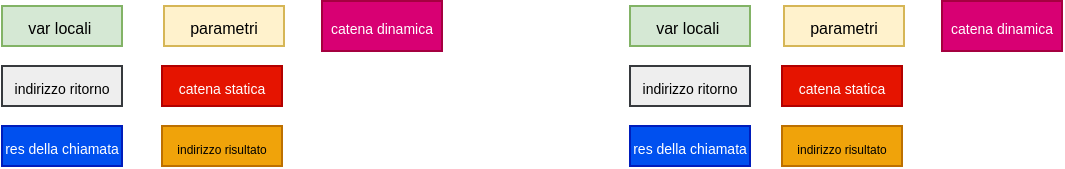 <mxfile version="21.2.1" type="github">
  <diagram name="Page-1" id="Gpa69h0OlXSYj1VUujG5">
    <mxGraphModel dx="673" dy="550" grid="1" gridSize="10" guides="1" tooltips="1" connect="1" arrows="1" fold="1" page="1" pageScale="1" pageWidth="827" pageHeight="1169" math="0" shadow="0">
      <root>
        <mxCell id="0" />
        <mxCell id="1" parent="0" />
        <mxCell id="bXz8Kt1zfMahWN2BsK42-12" value="&lt;font style=&quot;font-size: 8px;&quot;&gt;parametri&lt;/font&gt;" style="rounded=0;whiteSpace=wrap;html=1;fillColor=#fff2cc;strokeColor=#d6b656;" vertex="1" parent="1">
          <mxGeometry x="121" y="320" width="60" height="20" as="geometry" />
        </mxCell>
        <mxCell id="bXz8Kt1zfMahWN2BsK42-13" value="&lt;font style=&quot;font-size: 7px;&quot;&gt;indirizzo ritorno&lt;/font&gt;" style="rounded=0;whiteSpace=wrap;html=1;fillColor=#eeeeee;strokeColor=#36393d;" vertex="1" parent="1">
          <mxGeometry x="40" y="350" width="60" height="20" as="geometry" />
        </mxCell>
        <mxCell id="bXz8Kt1zfMahWN2BsK42-14" value="&lt;font style=&quot;font-size: 7px;&quot;&gt;catena statica&lt;/font&gt;" style="rounded=0;whiteSpace=wrap;html=1;fillColor=#e51400;fontColor=#ffffff;strokeColor=#B20000;" vertex="1" parent="1">
          <mxGeometry x="120" y="350" width="60" height="20" as="geometry" />
        </mxCell>
        <mxCell id="bXz8Kt1zfMahWN2BsK42-15" value="&lt;font style=&quot;font-size: 6px;&quot;&gt;indirizzo risultato&lt;/font&gt;" style="rounded=0;whiteSpace=wrap;html=1;fillColor=#f0a30a;fontColor=#000000;strokeColor=#BD7000;" vertex="1" parent="1">
          <mxGeometry x="120" y="380" width="60" height="20" as="geometry" />
        </mxCell>
        <mxCell id="bXz8Kt1zfMahWN2BsK42-16" value="&lt;font style=&quot;font-size: 7px;&quot;&gt;res della chiamata&lt;/font&gt;" style="rounded=0;whiteSpace=wrap;html=1;fillColor=#0050ef;fontColor=#ffffff;strokeColor=#001DBC;" vertex="1" parent="1">
          <mxGeometry x="40" y="380" width="60" height="20" as="geometry" />
        </mxCell>
        <mxCell id="bXz8Kt1zfMahWN2BsK42-17" value="&lt;font style=&quot;font-size: 7px;&quot;&gt;catena dinamica&lt;/font&gt;" style="rounded=0;whiteSpace=wrap;html=1;fillColor=#d80073;fontColor=#ffffff;strokeColor=#A50040;" vertex="1" parent="1">
          <mxGeometry x="200" y="317.5" width="60" height="25" as="geometry" />
        </mxCell>
        <mxCell id="bXz8Kt1zfMahWN2BsK42-18" value="&lt;font style=&quot;font-size: 8px;&quot;&gt;var locali&amp;nbsp;&lt;/font&gt;" style="rounded=0;whiteSpace=wrap;html=1;fillColor=#d5e8d4;strokeColor=#82b366;" vertex="1" parent="1">
          <mxGeometry x="40" y="320" width="60" height="20" as="geometry" />
        </mxCell>
        <mxCell id="bXz8Kt1zfMahWN2BsK42-19" value="&lt;font style=&quot;font-size: 8px;&quot;&gt;parametri&lt;/font&gt;" style="rounded=0;whiteSpace=wrap;html=1;fillColor=#fff2cc;strokeColor=#d6b656;" vertex="1" parent="1">
          <mxGeometry x="431" y="320" width="60" height="20" as="geometry" />
        </mxCell>
        <mxCell id="bXz8Kt1zfMahWN2BsK42-20" value="&lt;font style=&quot;font-size: 7px;&quot;&gt;indirizzo ritorno&lt;/font&gt;" style="rounded=0;whiteSpace=wrap;html=1;fillColor=#eeeeee;strokeColor=#36393d;" vertex="1" parent="1">
          <mxGeometry x="354" y="350" width="60" height="20" as="geometry" />
        </mxCell>
        <mxCell id="bXz8Kt1zfMahWN2BsK42-21" value="&lt;font style=&quot;font-size: 7px;&quot;&gt;catena statica&lt;/font&gt;" style="rounded=0;whiteSpace=wrap;html=1;fillColor=#e51400;fontColor=#ffffff;strokeColor=#B20000;" vertex="1" parent="1">
          <mxGeometry x="430" y="350" width="60" height="20" as="geometry" />
        </mxCell>
        <mxCell id="bXz8Kt1zfMahWN2BsK42-22" value="&lt;font style=&quot;font-size: 6px;&quot;&gt;indirizzo risultato&lt;/font&gt;" style="rounded=0;whiteSpace=wrap;html=1;fillColor=#f0a30a;fontColor=#000000;strokeColor=#BD7000;" vertex="1" parent="1">
          <mxGeometry x="430" y="380" width="60" height="20" as="geometry" />
        </mxCell>
        <mxCell id="bXz8Kt1zfMahWN2BsK42-23" value="&lt;font style=&quot;font-size: 7px;&quot;&gt;res della chiamata&lt;/font&gt;" style="rounded=0;whiteSpace=wrap;html=1;fillColor=#0050ef;fontColor=#ffffff;strokeColor=#001DBC;" vertex="1" parent="1">
          <mxGeometry x="354" y="380" width="60" height="20" as="geometry" />
        </mxCell>
        <mxCell id="bXz8Kt1zfMahWN2BsK42-24" value="&lt;font style=&quot;font-size: 7px;&quot;&gt;catena dinamica&lt;/font&gt;" style="rounded=0;whiteSpace=wrap;html=1;fillColor=#d80073;fontColor=#ffffff;strokeColor=#A50040;" vertex="1" parent="1">
          <mxGeometry x="510" y="317.5" width="60" height="25" as="geometry" />
        </mxCell>
        <mxCell id="bXz8Kt1zfMahWN2BsK42-25" value="&lt;font style=&quot;font-size: 8px;&quot;&gt;var locali&amp;nbsp;&lt;/font&gt;" style="rounded=0;whiteSpace=wrap;html=1;fillColor=#d5e8d4;strokeColor=#82b366;" vertex="1" parent="1">
          <mxGeometry x="354" y="320" width="60" height="20" as="geometry" />
        </mxCell>
      </root>
    </mxGraphModel>
  </diagram>
</mxfile>
